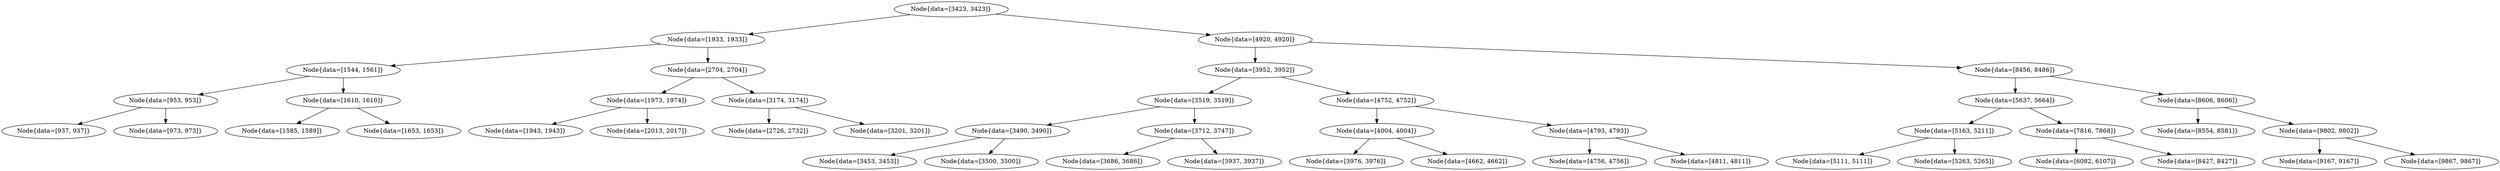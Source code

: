 digraph G{
1631050884 [label="Node{data=[3423, 3423]}"]
1631050884 -> 586261312
586261312 [label="Node{data=[1933, 1933]}"]
586261312 -> 53421119
53421119 [label="Node{data=[1544, 1561]}"]
53421119 -> 2057644333
2057644333 [label="Node{data=[953, 953]}"]
2057644333 -> 623450369
623450369 [label="Node{data=[937, 937]}"]
2057644333 -> 174933319
174933319 [label="Node{data=[973, 973]}"]
53421119 -> 1880725225
1880725225 [label="Node{data=[1610, 1610]}"]
1880725225 -> 589706630
589706630 [label="Node{data=[1585, 1589]}"]
1880725225 -> 1311429106
1311429106 [label="Node{data=[1653, 1653]}"]
586261312 -> 772661773
772661773 [label="Node{data=[2704, 2704]}"]
772661773 -> 304060411
304060411 [label="Node{data=[1973, 1974]}"]
304060411 -> 461371
461371 [label="Node{data=[1943, 1943]}"]
304060411 -> 414903944
414903944 [label="Node{data=[2013, 2017]}"]
772661773 -> 1508276760
1508276760 [label="Node{data=[3174, 3174]}"]
1508276760 -> 925408912
925408912 [label="Node{data=[2726, 2732]}"]
1508276760 -> 256253084
256253084 [label="Node{data=[3201, 3201]}"]
1631050884 -> 1078426962
1078426962 [label="Node{data=[4920, 4920]}"]
1078426962 -> 706472440
706472440 [label="Node{data=[3952, 3952]}"]
706472440 -> 1504984629
1504984629 [label="Node{data=[3519, 3519]}"]
1504984629 -> 1713994595
1713994595 [label="Node{data=[3490, 3490]}"]
1713994595 -> 494872345
494872345 [label="Node{data=[3453, 3453]}"]
1713994595 -> 1751013735
1751013735 [label="Node{data=[3500, 3500]}"]
1504984629 -> 274958287
274958287 [label="Node{data=[3712, 3747]}"]
274958287 -> 1027347651
1027347651 [label="Node{data=[3686, 3686]}"]
274958287 -> 1503636370
1503636370 [label="Node{data=[3937, 3937]}"]
706472440 -> 1133532327
1133532327 [label="Node{data=[4752, 4752]}"]
1133532327 -> 1338109669
1338109669 [label="Node{data=[4004, 4004]}"]
1338109669 -> 302408146
302408146 [label="Node{data=[3976, 3976]}"]
1338109669 -> 912362299
912362299 [label="Node{data=[4662, 4662]}"]
1133532327 -> 1997919292
1997919292 [label="Node{data=[4793, 4793]}"]
1997919292 -> 929278717
929278717 [label="Node{data=[4756, 4756]}"]
1997919292 -> 382354738
382354738 [label="Node{data=[4811, 4811]}"]
1078426962 -> 751316099
751316099 [label="Node{data=[8456, 8486]}"]
751316099 -> 1973790994
1973790994 [label="Node{data=[5637, 5664]}"]
1973790994 -> 1597751577
1597751577 [label="Node{data=[5163, 5211]}"]
1597751577 -> 463272985
463272985 [label="Node{data=[5111, 5111]}"]
1597751577 -> 1985832925
1985832925 [label="Node{data=[5263, 5265]}"]
1973790994 -> 778616125
778616125 [label="Node{data=[7816, 7868]}"]
778616125 -> 802853600
802853600 [label="Node{data=[6082, 6107]}"]
778616125 -> 1398464310
1398464310 [label="Node{data=[8427, 8427]}"]
751316099 -> 1319381263
1319381263 [label="Node{data=[8606, 8606]}"]
1319381263 -> 634320051
634320051 [label="Node{data=[8554, 8581]}"]
1319381263 -> 1584938872
1584938872 [label="Node{data=[9802, 9802]}"]
1584938872 -> 1541339374
1541339374 [label="Node{data=[9167, 9167]}"]
1584938872 -> 878530251
878530251 [label="Node{data=[9867, 9867]}"]
}
